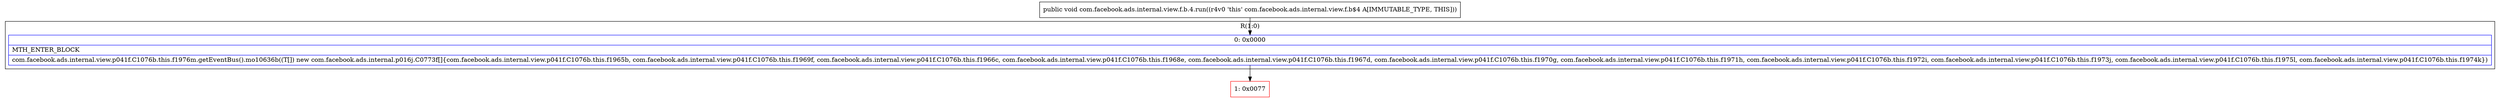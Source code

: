 digraph "CFG forcom.facebook.ads.internal.view.f.b.4.run()V" {
subgraph cluster_Region_355608920 {
label = "R(1:0)";
node [shape=record,color=blue];
Node_0 [shape=record,label="{0\:\ 0x0000|MTH_ENTER_BLOCK\l|com.facebook.ads.internal.view.p041f.C1076b.this.f1976m.getEventBus().mo10636b((T[]) new com.facebook.ads.internal.p016j.C0773f[]\{com.facebook.ads.internal.view.p041f.C1076b.this.f1965b, com.facebook.ads.internal.view.p041f.C1076b.this.f1969f, com.facebook.ads.internal.view.p041f.C1076b.this.f1966c, com.facebook.ads.internal.view.p041f.C1076b.this.f1968e, com.facebook.ads.internal.view.p041f.C1076b.this.f1967d, com.facebook.ads.internal.view.p041f.C1076b.this.f1970g, com.facebook.ads.internal.view.p041f.C1076b.this.f1971h, com.facebook.ads.internal.view.p041f.C1076b.this.f1972i, com.facebook.ads.internal.view.p041f.C1076b.this.f1973j, com.facebook.ads.internal.view.p041f.C1076b.this.f1975l, com.facebook.ads.internal.view.p041f.C1076b.this.f1974k\})\l}"];
}
Node_1 [shape=record,color=red,label="{1\:\ 0x0077}"];
MethodNode[shape=record,label="{public void com.facebook.ads.internal.view.f.b.4.run((r4v0 'this' com.facebook.ads.internal.view.f.b$4 A[IMMUTABLE_TYPE, THIS])) }"];
MethodNode -> Node_0;
Node_0 -> Node_1;
}

